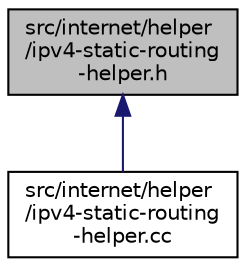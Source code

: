 digraph "src/internet/helper/ipv4-static-routing-helper.h"
{
 // LATEX_PDF_SIZE
  edge [fontname="Helvetica",fontsize="10",labelfontname="Helvetica",labelfontsize="10"];
  node [fontname="Helvetica",fontsize="10",shape=record];
  Node1 [label="src/internet/helper\l/ipv4-static-routing\l-helper.h",height=0.2,width=0.4,color="black", fillcolor="grey75", style="filled", fontcolor="black",tooltip=" "];
  Node1 -> Node2 [dir="back",color="midnightblue",fontsize="10",style="solid",fontname="Helvetica"];
  Node2 [label="src/internet/helper\l/ipv4-static-routing\l-helper.cc",height=0.2,width=0.4,color="black", fillcolor="white", style="filled",URL="$ipv4-static-routing-helper_8cc.html",tooltip=" "];
}
